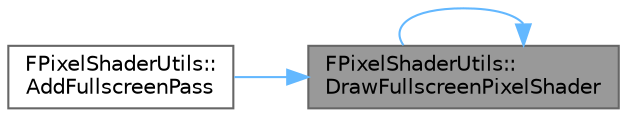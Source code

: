 digraph "FPixelShaderUtils::DrawFullscreenPixelShader"
{
 // INTERACTIVE_SVG=YES
 // LATEX_PDF_SIZE
  bgcolor="transparent";
  edge [fontname=Helvetica,fontsize=10,labelfontname=Helvetica,labelfontsize=10];
  node [fontname=Helvetica,fontsize=10,shape=box,height=0.2,width=0.4];
  rankdir="RL";
  Node1 [id="Node000001",label="FPixelShaderUtils::\lDrawFullscreenPixelShader",height=0.2,width=0.4,color="gray40", fillcolor="grey60", style="filled", fontcolor="black",tooltip="Dispatch a full screen pixel shader to rhi command list with its parameters."];
  Node1 -> Node2 [id="edge1_Node000001_Node000002",dir="back",color="steelblue1",style="solid",tooltip=" "];
  Node2 [id="Node000002",label="FPixelShaderUtils::\lAddFullscreenPass",height=0.2,width=0.4,color="grey40", fillcolor="white", style="filled",URL="$df/dc9/structFPixelShaderUtils.html#a7b82b5a86ebf4c9a0f3ab6bfc1ae6055",tooltip="Dispatch a pixel shader to render graph builder with its parameters."];
  Node1 -> Node1 [id="edge2_Node000001_Node000001",dir="back",color="steelblue1",style="solid",tooltip=" "];
}

